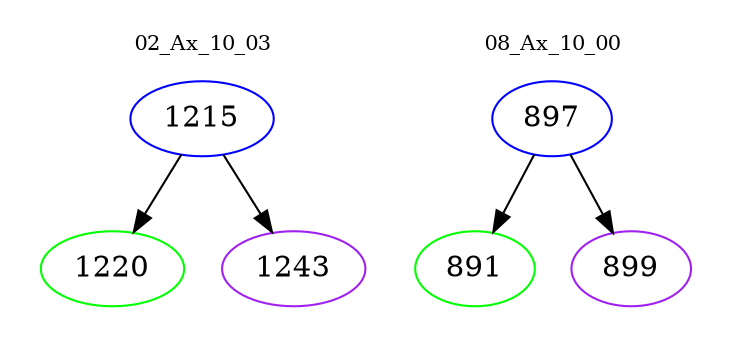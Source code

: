 digraph{
subgraph cluster_0 {
color = white
label = "02_Ax_10_03";
fontsize=10;
T0_1215 [label="1215", color="blue"]
T0_1215 -> T0_1220 [color="black"]
T0_1220 [label="1220", color="green"]
T0_1215 -> T0_1243 [color="black"]
T0_1243 [label="1243", color="purple"]
}
subgraph cluster_1 {
color = white
label = "08_Ax_10_00";
fontsize=10;
T1_897 [label="897", color="blue"]
T1_897 -> T1_891 [color="black"]
T1_891 [label="891", color="green"]
T1_897 -> T1_899 [color="black"]
T1_899 [label="899", color="purple"]
}
}
